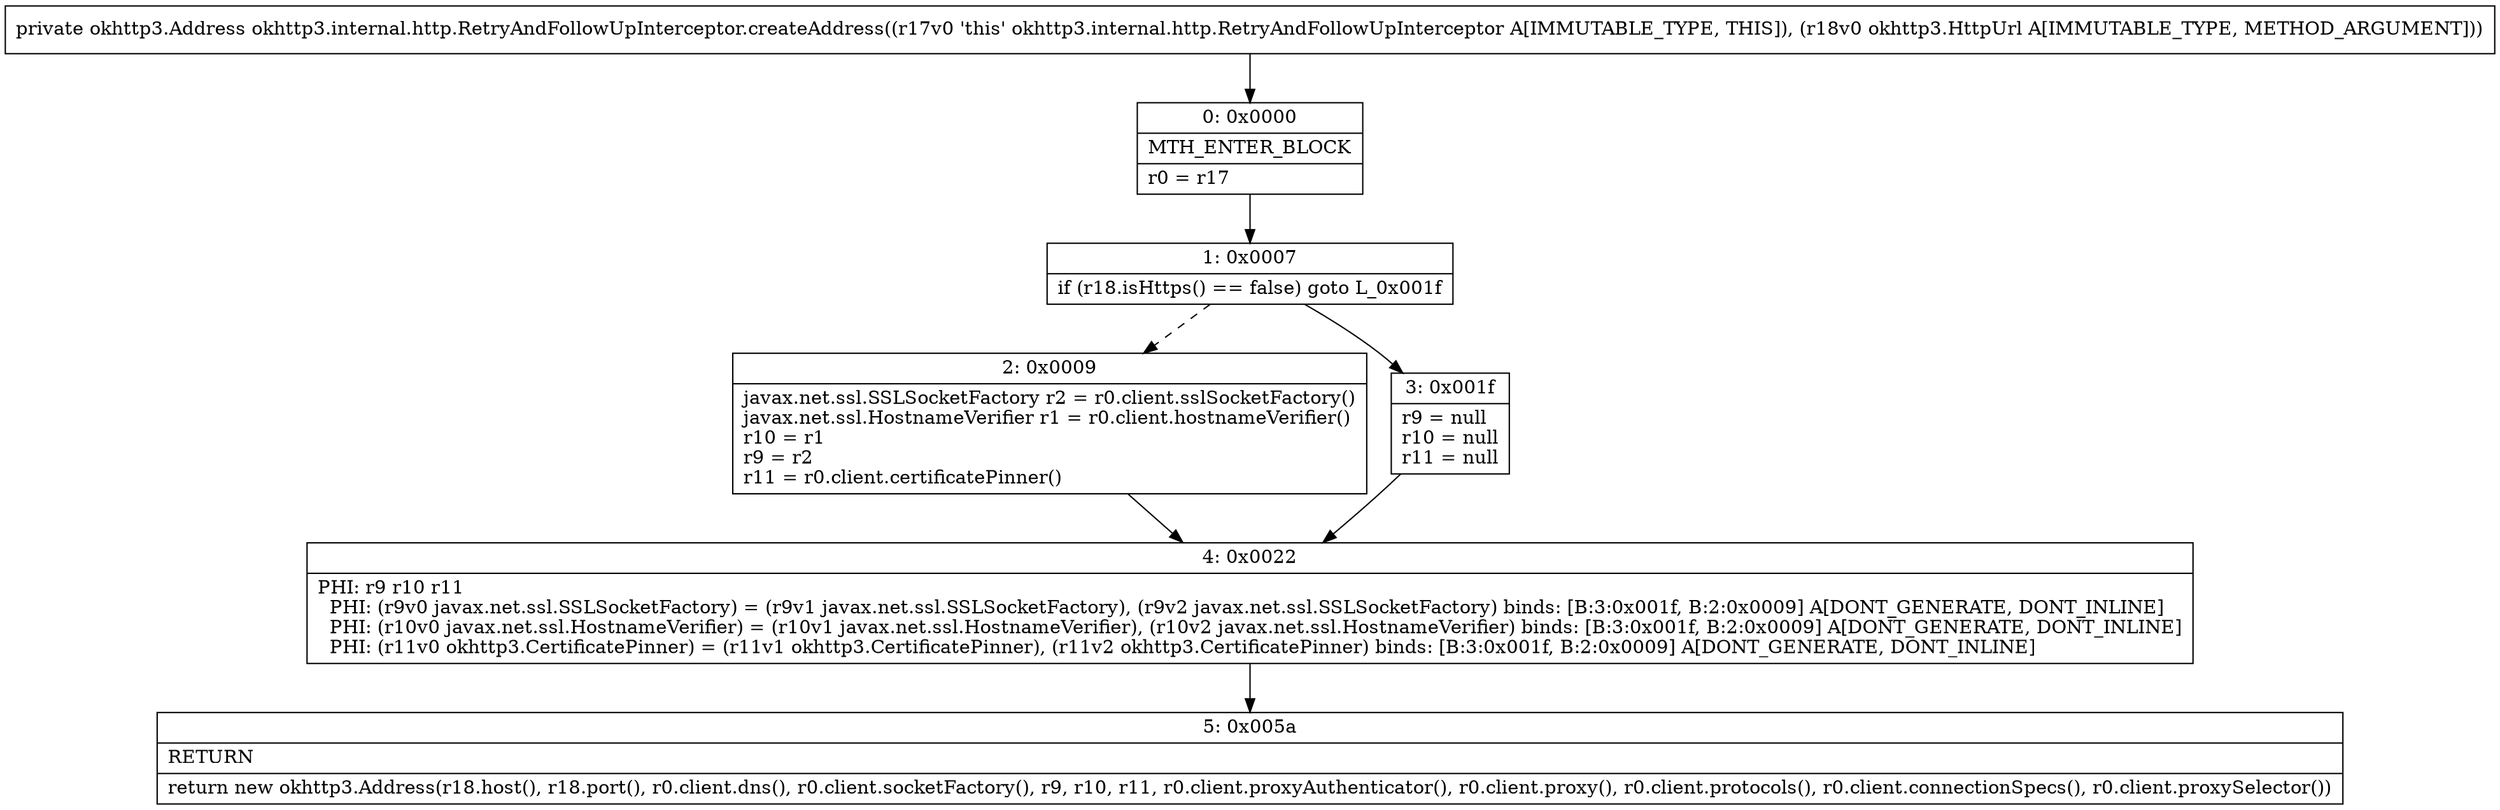digraph "CFG forokhttp3.internal.http.RetryAndFollowUpInterceptor.createAddress(Lokhttp3\/HttpUrl;)Lokhttp3\/Address;" {
Node_0 [shape=record,label="{0\:\ 0x0000|MTH_ENTER_BLOCK\l|r0 = r17\l}"];
Node_1 [shape=record,label="{1\:\ 0x0007|if (r18.isHttps() == false) goto L_0x001f\l}"];
Node_2 [shape=record,label="{2\:\ 0x0009|javax.net.ssl.SSLSocketFactory r2 = r0.client.sslSocketFactory()\ljavax.net.ssl.HostnameVerifier r1 = r0.client.hostnameVerifier()\lr10 = r1\lr9 = r2\lr11 = r0.client.certificatePinner()\l}"];
Node_3 [shape=record,label="{3\:\ 0x001f|r9 = null\lr10 = null\lr11 = null\l}"];
Node_4 [shape=record,label="{4\:\ 0x0022|PHI: r9 r10 r11 \l  PHI: (r9v0 javax.net.ssl.SSLSocketFactory) = (r9v1 javax.net.ssl.SSLSocketFactory), (r9v2 javax.net.ssl.SSLSocketFactory) binds: [B:3:0x001f, B:2:0x0009] A[DONT_GENERATE, DONT_INLINE]\l  PHI: (r10v0 javax.net.ssl.HostnameVerifier) = (r10v1 javax.net.ssl.HostnameVerifier), (r10v2 javax.net.ssl.HostnameVerifier) binds: [B:3:0x001f, B:2:0x0009] A[DONT_GENERATE, DONT_INLINE]\l  PHI: (r11v0 okhttp3.CertificatePinner) = (r11v1 okhttp3.CertificatePinner), (r11v2 okhttp3.CertificatePinner) binds: [B:3:0x001f, B:2:0x0009] A[DONT_GENERATE, DONT_INLINE]\l}"];
Node_5 [shape=record,label="{5\:\ 0x005a|RETURN\l|return new okhttp3.Address(r18.host(), r18.port(), r0.client.dns(), r0.client.socketFactory(), r9, r10, r11, r0.client.proxyAuthenticator(), r0.client.proxy(), r0.client.protocols(), r0.client.connectionSpecs(), r0.client.proxySelector())\l}"];
MethodNode[shape=record,label="{private okhttp3.Address okhttp3.internal.http.RetryAndFollowUpInterceptor.createAddress((r17v0 'this' okhttp3.internal.http.RetryAndFollowUpInterceptor A[IMMUTABLE_TYPE, THIS]), (r18v0 okhttp3.HttpUrl A[IMMUTABLE_TYPE, METHOD_ARGUMENT])) }"];
MethodNode -> Node_0;
Node_0 -> Node_1;
Node_1 -> Node_2[style=dashed];
Node_1 -> Node_3;
Node_2 -> Node_4;
Node_3 -> Node_4;
Node_4 -> Node_5;
}

